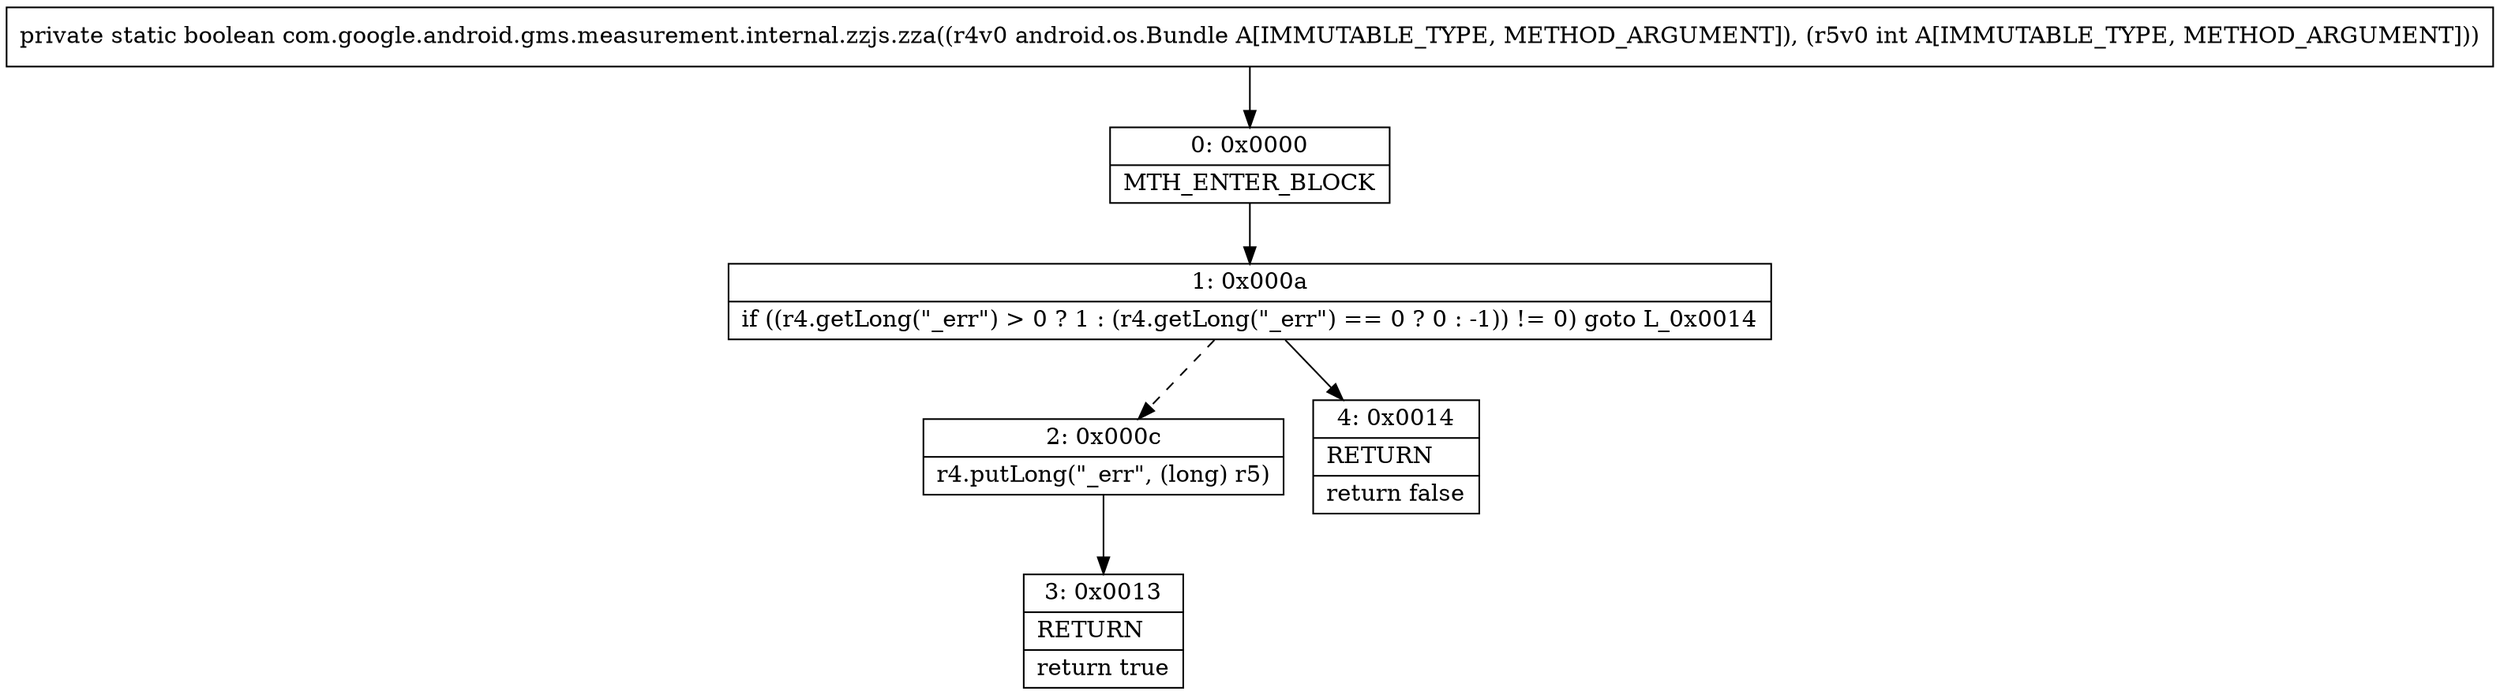 digraph "CFG forcom.google.android.gms.measurement.internal.zzjs.zza(Landroid\/os\/Bundle;I)Z" {
Node_0 [shape=record,label="{0\:\ 0x0000|MTH_ENTER_BLOCK\l}"];
Node_1 [shape=record,label="{1\:\ 0x000a|if ((r4.getLong(\"_err\") \> 0 ? 1 : (r4.getLong(\"_err\") == 0 ? 0 : \-1)) != 0) goto L_0x0014\l}"];
Node_2 [shape=record,label="{2\:\ 0x000c|r4.putLong(\"_err\", (long) r5)\l}"];
Node_3 [shape=record,label="{3\:\ 0x0013|RETURN\l|return true\l}"];
Node_4 [shape=record,label="{4\:\ 0x0014|RETURN\l|return false\l}"];
MethodNode[shape=record,label="{private static boolean com.google.android.gms.measurement.internal.zzjs.zza((r4v0 android.os.Bundle A[IMMUTABLE_TYPE, METHOD_ARGUMENT]), (r5v0 int A[IMMUTABLE_TYPE, METHOD_ARGUMENT])) }"];
MethodNode -> Node_0;
Node_0 -> Node_1;
Node_1 -> Node_2[style=dashed];
Node_1 -> Node_4;
Node_2 -> Node_3;
}

